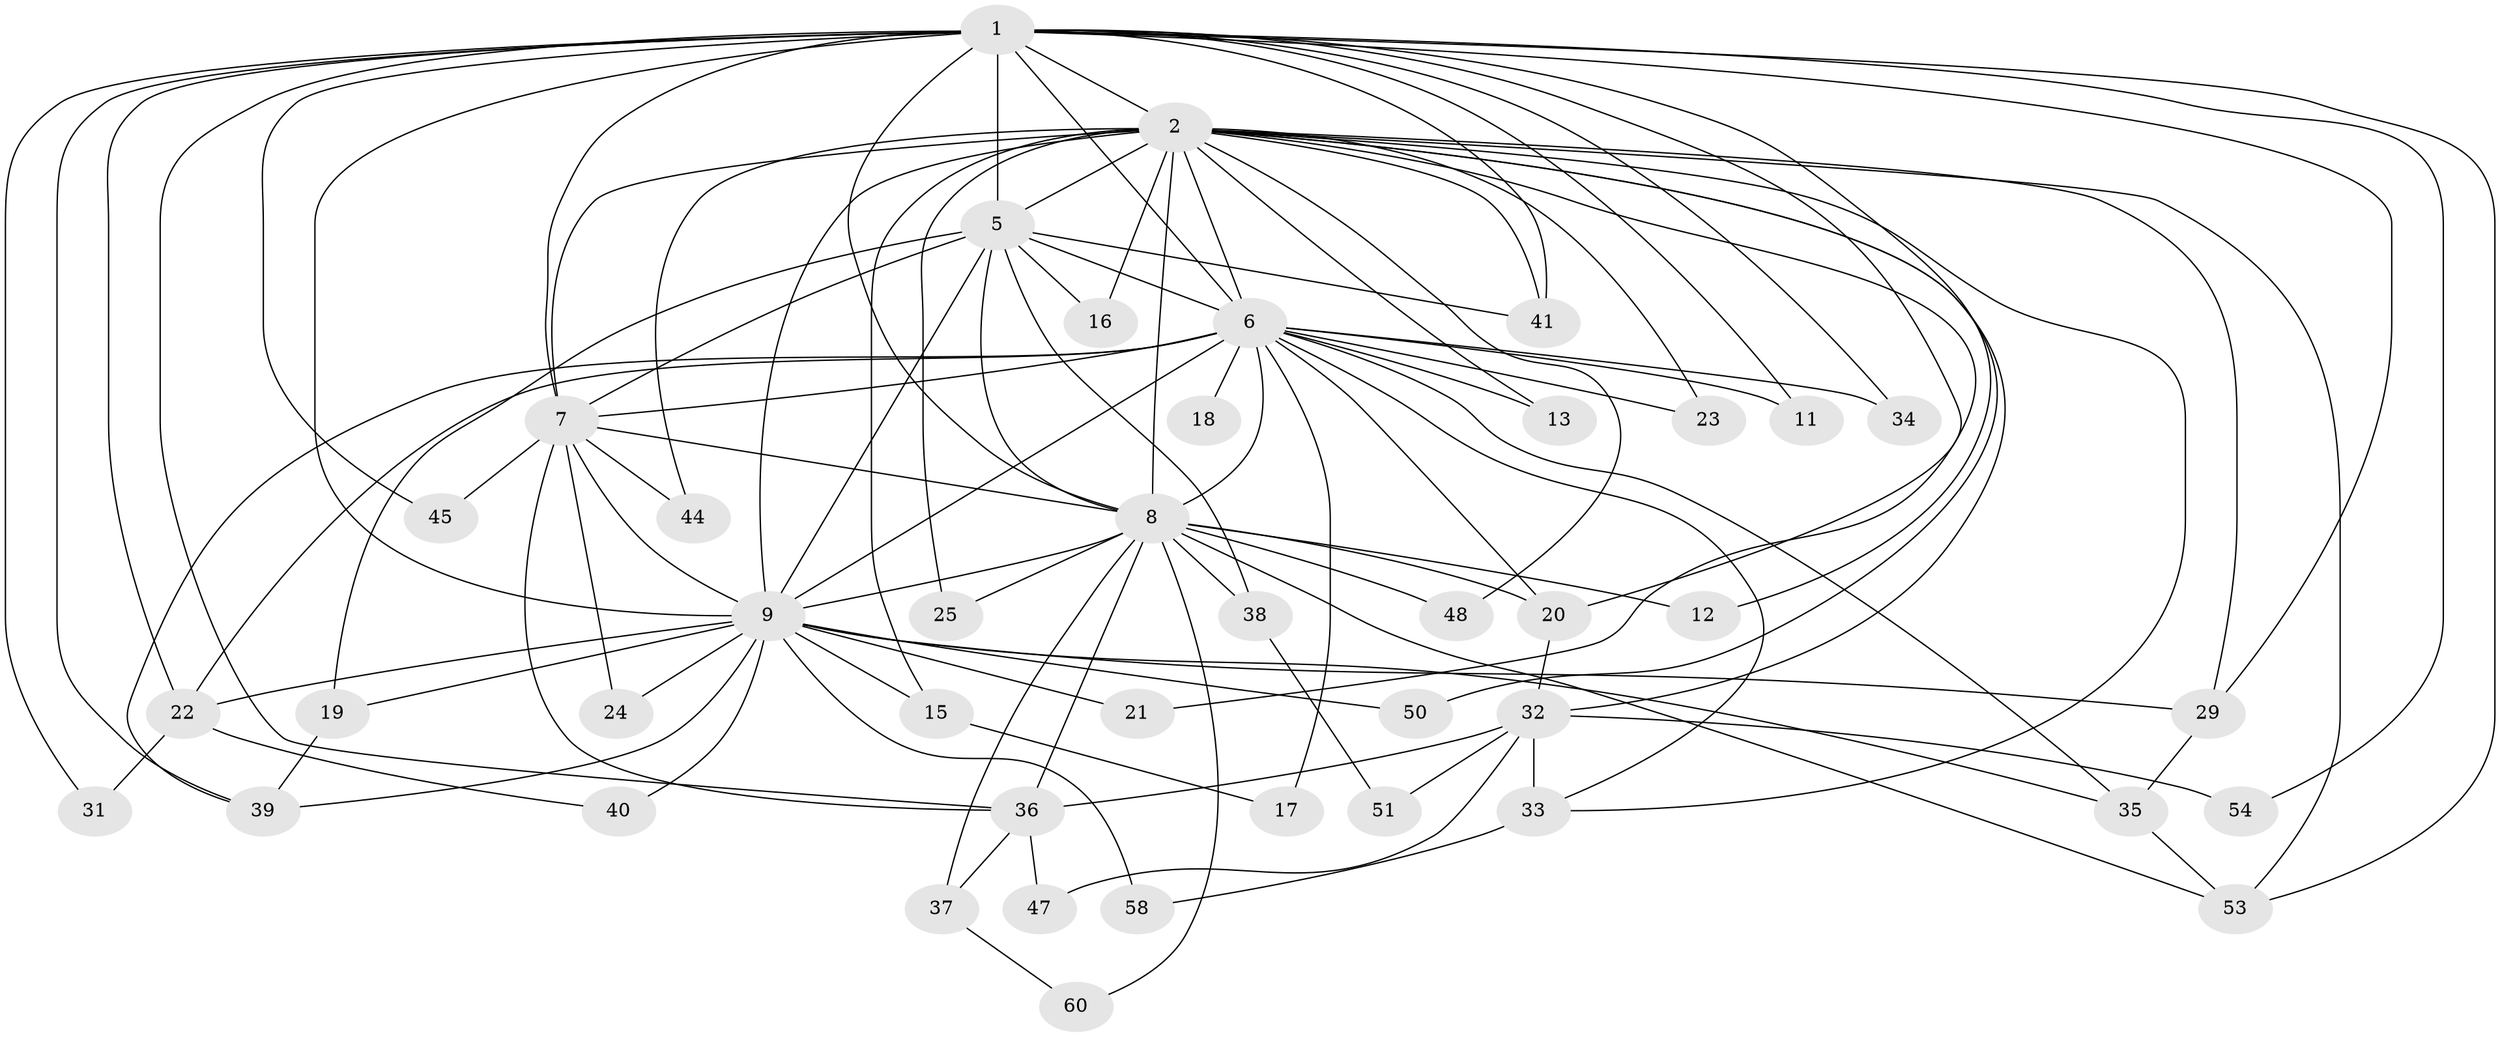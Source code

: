 // Generated by graph-tools (version 1.1) at 2025/23/03/03/25 07:23:42]
// undirected, 43 vertices, 104 edges
graph export_dot {
graph [start="1"]
  node [color=gray90,style=filled];
  1 [super="+3"];
  2 [super="+4"];
  5 [super="+64"];
  6 [super="+14"];
  7 [super="+28"];
  8 [super="+55"];
  9 [super="+10"];
  11;
  12;
  13 [super="+43"];
  15 [super="+30"];
  16;
  17;
  18;
  19 [super="+62"];
  20 [super="+27"];
  21;
  22 [super="+26"];
  23;
  24;
  25;
  29 [super="+42"];
  31;
  32 [super="+49"];
  33 [super="+57"];
  34;
  35 [super="+59"];
  36 [super="+52"];
  37;
  38 [super="+61"];
  39 [super="+56"];
  40;
  41 [super="+46"];
  44;
  45;
  47;
  48;
  50;
  51;
  53 [super="+63"];
  54;
  58;
  60;
  1 -- 2 [weight=4];
  1 -- 5 [weight=2];
  1 -- 6 [weight=2];
  1 -- 7 [weight=2];
  1 -- 8 [weight=2];
  1 -- 9 [weight=4];
  1 -- 11;
  1 -- 20;
  1 -- 34;
  1 -- 39;
  1 -- 45;
  1 -- 12;
  1 -- 22;
  1 -- 31;
  1 -- 54;
  1 -- 41;
  1 -- 29;
  1 -- 53;
  1 -- 36;
  2 -- 5 [weight=2];
  2 -- 6 [weight=2];
  2 -- 7 [weight=3];
  2 -- 8 [weight=2];
  2 -- 9 [weight=4];
  2 -- 13 [weight=2];
  2 -- 16;
  2 -- 25;
  2 -- 29;
  2 -- 41;
  2 -- 48;
  2 -- 53;
  2 -- 32;
  2 -- 44;
  2 -- 15 [weight=2];
  2 -- 50;
  2 -- 21;
  2 -- 23;
  2 -- 33;
  5 -- 6;
  5 -- 7;
  5 -- 8;
  5 -- 9 [weight=3];
  5 -- 16;
  5 -- 19;
  5 -- 38;
  5 -- 41;
  6 -- 7;
  6 -- 8;
  6 -- 9 [weight=3];
  6 -- 11;
  6 -- 17;
  6 -- 18 [weight=2];
  6 -- 20;
  6 -- 23;
  6 -- 33;
  6 -- 34;
  6 -- 35;
  6 -- 22;
  6 -- 13;
  6 -- 39;
  7 -- 8;
  7 -- 9 [weight=2];
  7 -- 24;
  7 -- 36;
  7 -- 44;
  7 -- 45;
  8 -- 9 [weight=2];
  8 -- 12;
  8 -- 25;
  8 -- 36;
  8 -- 37;
  8 -- 38 [weight=2];
  8 -- 48;
  8 -- 60;
  8 -- 53;
  8 -- 20;
  9 -- 15;
  9 -- 19;
  9 -- 21;
  9 -- 22;
  9 -- 24;
  9 -- 29;
  9 -- 39;
  9 -- 40;
  9 -- 50;
  9 -- 58;
  9 -- 35;
  15 -- 17;
  19 -- 39;
  20 -- 32;
  22 -- 31;
  22 -- 40;
  29 -- 35;
  32 -- 33;
  32 -- 47;
  32 -- 51;
  32 -- 54;
  32 -- 36;
  33 -- 58;
  35 -- 53;
  36 -- 37;
  36 -- 47;
  37 -- 60;
  38 -- 51;
}
